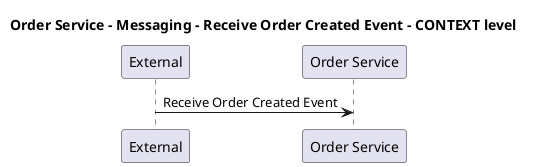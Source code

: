 @startuml

title Order Service - Messaging - Receive Order Created Event - CONTEXT level

participant "External" as C4InterFlow.SoftwareSystems.ExternalSystem
participant "Order Service" as ECommercePlatform.SoftwareSystems.OrderService

C4InterFlow.SoftwareSystems.ExternalSystem -> ECommercePlatform.SoftwareSystems.OrderService : Receive Order Created Event


@enduml
